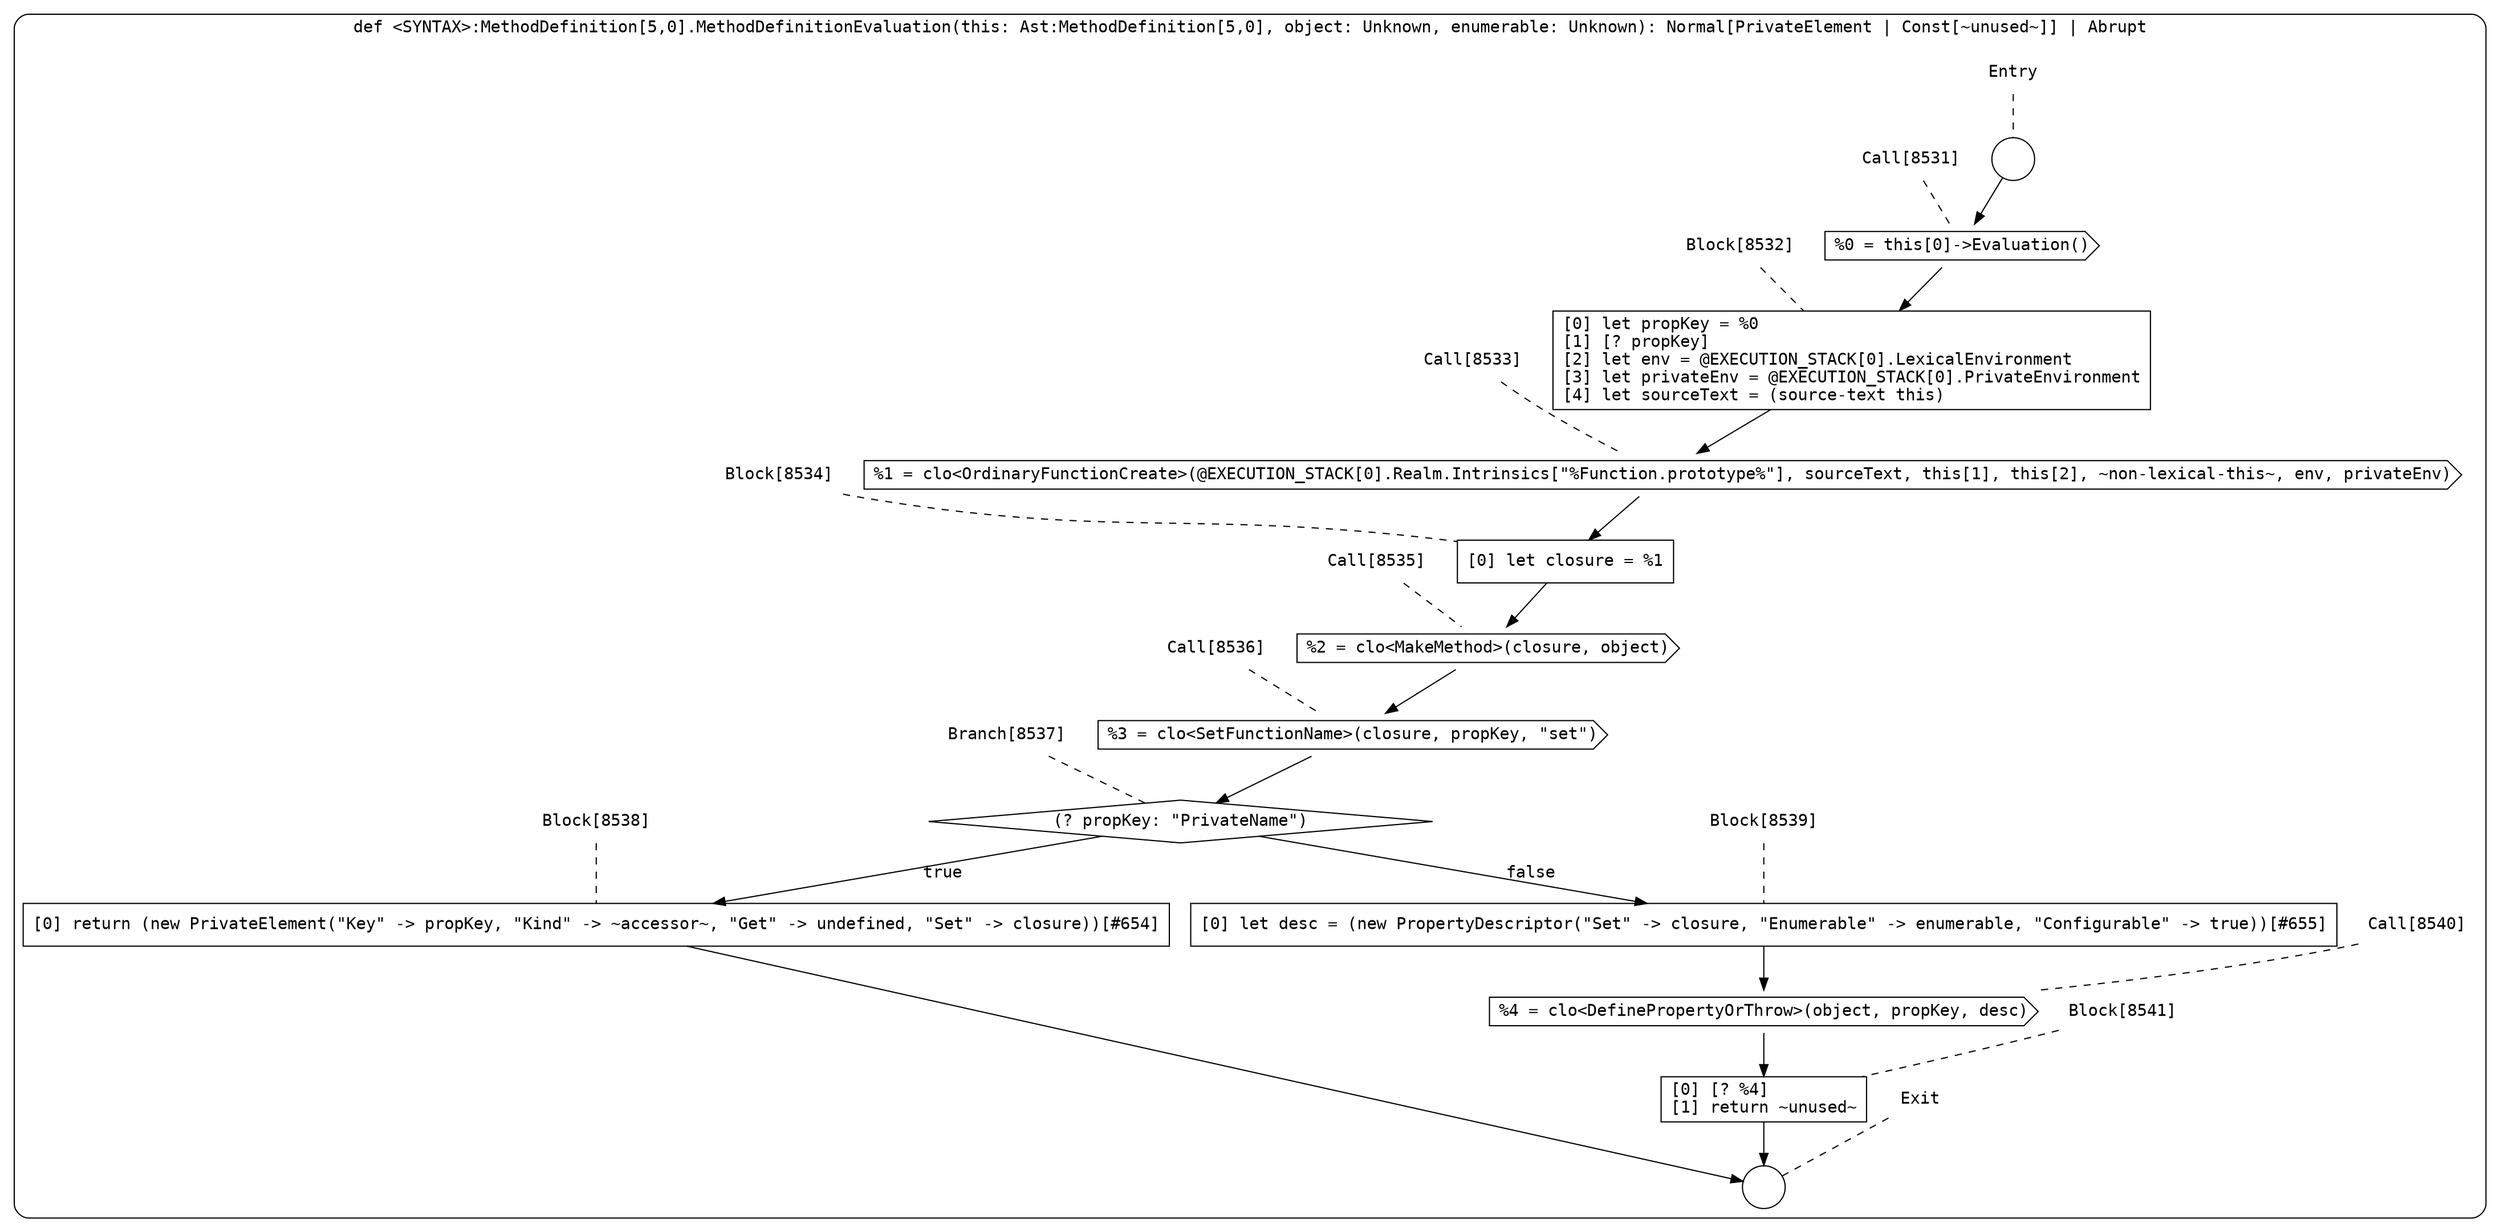 digraph {
  graph [fontname = "Consolas"]
  node [fontname = "Consolas"]
  edge [fontname = "Consolas"]
  subgraph cluster1596 {
    label = "def <SYNTAX>:MethodDefinition[5,0].MethodDefinitionEvaluation(this: Ast:MethodDefinition[5,0], object: Unknown, enumerable: Unknown): Normal[PrivateElement | Const[~unused~]] | Abrupt"
    style = rounded
    cluster1596_entry_name [shape=none, label=<<font color="black">Entry</font>>]
    cluster1596_entry_name -> cluster1596_entry [arrowhead=none, color="black", style=dashed]
    cluster1596_entry [shape=circle label=" " color="black" fillcolor="white" style=filled]
    cluster1596_entry -> node8531 [color="black"]
    cluster1596_exit_name [shape=none, label=<<font color="black">Exit</font>>]
    cluster1596_exit_name -> cluster1596_exit [arrowhead=none, color="black", style=dashed]
    cluster1596_exit [shape=circle label=" " color="black" fillcolor="white" style=filled]
    node8531_name [shape=none, label=<<font color="black">Call[8531]</font>>]
    node8531_name -> node8531 [arrowhead=none, color="black", style=dashed]
    node8531 [shape=cds, label=<<font color="black">%0 = this[0]-&gt;Evaluation()</font>> color="black" fillcolor="white", style=filled]
    node8531 -> node8532 [color="black"]
    node8532_name [shape=none, label=<<font color="black">Block[8532]</font>>]
    node8532_name -> node8532 [arrowhead=none, color="black", style=dashed]
    node8532 [shape=box, label=<<font color="black">[0] let propKey = %0<BR ALIGN="LEFT"/>[1] [? propKey]<BR ALIGN="LEFT"/>[2] let env = @EXECUTION_STACK[0].LexicalEnvironment<BR ALIGN="LEFT"/>[3] let privateEnv = @EXECUTION_STACK[0].PrivateEnvironment<BR ALIGN="LEFT"/>[4] let sourceText = (source-text this)<BR ALIGN="LEFT"/></font>> color="black" fillcolor="white", style=filled]
    node8532 -> node8533 [color="black"]
    node8533_name [shape=none, label=<<font color="black">Call[8533]</font>>]
    node8533_name -> node8533 [arrowhead=none, color="black", style=dashed]
    node8533 [shape=cds, label=<<font color="black">%1 = clo&lt;OrdinaryFunctionCreate&gt;(@EXECUTION_STACK[0].Realm.Intrinsics[&quot;%Function.prototype%&quot;], sourceText, this[1], this[2], ~non-lexical-this~, env, privateEnv)</font>> color="black" fillcolor="white", style=filled]
    node8533 -> node8534 [color="black"]
    node8534_name [shape=none, label=<<font color="black">Block[8534]</font>>]
    node8534_name -> node8534 [arrowhead=none, color="black", style=dashed]
    node8534 [shape=box, label=<<font color="black">[0] let closure = %1<BR ALIGN="LEFT"/></font>> color="black" fillcolor="white", style=filled]
    node8534 -> node8535 [color="black"]
    node8535_name [shape=none, label=<<font color="black">Call[8535]</font>>]
    node8535_name -> node8535 [arrowhead=none, color="black", style=dashed]
    node8535 [shape=cds, label=<<font color="black">%2 = clo&lt;MakeMethod&gt;(closure, object)</font>> color="black" fillcolor="white", style=filled]
    node8535 -> node8536 [color="black"]
    node8536_name [shape=none, label=<<font color="black">Call[8536]</font>>]
    node8536_name -> node8536 [arrowhead=none, color="black", style=dashed]
    node8536 [shape=cds, label=<<font color="black">%3 = clo&lt;SetFunctionName&gt;(closure, propKey, &quot;set&quot;)</font>> color="black" fillcolor="white", style=filled]
    node8536 -> node8537 [color="black"]
    node8537_name [shape=none, label=<<font color="black">Branch[8537]</font>>]
    node8537_name -> node8537 [arrowhead=none, color="black", style=dashed]
    node8537 [shape=diamond, label=<<font color="black">(? propKey: &quot;PrivateName&quot;)</font>> color="black" fillcolor="white", style=filled]
    node8537 -> node8538 [label=<<font color="black">true</font>> color="black"]
    node8537 -> node8539 [label=<<font color="black">false</font>> color="black"]
    node8538_name [shape=none, label=<<font color="black">Block[8538]</font>>]
    node8538_name -> node8538 [arrowhead=none, color="black", style=dashed]
    node8538 [shape=box, label=<<font color="black">[0] return (new PrivateElement(&quot;Key&quot; -&gt; propKey, &quot;Kind&quot; -&gt; ~accessor~, &quot;Get&quot; -&gt; undefined, &quot;Set&quot; -&gt; closure))[#654]<BR ALIGN="LEFT"/></font>> color="black" fillcolor="white", style=filled]
    node8538 -> cluster1596_exit [color="black"]
    node8539_name [shape=none, label=<<font color="black">Block[8539]</font>>]
    node8539_name -> node8539 [arrowhead=none, color="black", style=dashed]
    node8539 [shape=box, label=<<font color="black">[0] let desc = (new PropertyDescriptor(&quot;Set&quot; -&gt; closure, &quot;Enumerable&quot; -&gt; enumerable, &quot;Configurable&quot; -&gt; true))[#655]<BR ALIGN="LEFT"/></font>> color="black" fillcolor="white", style=filled]
    node8539 -> node8540 [color="black"]
    node8540_name [shape=none, label=<<font color="black">Call[8540]</font>>]
    node8540_name -> node8540 [arrowhead=none, color="black", style=dashed]
    node8540 [shape=cds, label=<<font color="black">%4 = clo&lt;DefinePropertyOrThrow&gt;(object, propKey, desc)</font>> color="black" fillcolor="white", style=filled]
    node8540 -> node8541 [color="black"]
    node8541_name [shape=none, label=<<font color="black">Block[8541]</font>>]
    node8541_name -> node8541 [arrowhead=none, color="black", style=dashed]
    node8541 [shape=box, label=<<font color="black">[0] [? %4]<BR ALIGN="LEFT"/>[1] return ~unused~<BR ALIGN="LEFT"/></font>> color="black" fillcolor="white", style=filled]
    node8541 -> cluster1596_exit [color="black"]
  }
}